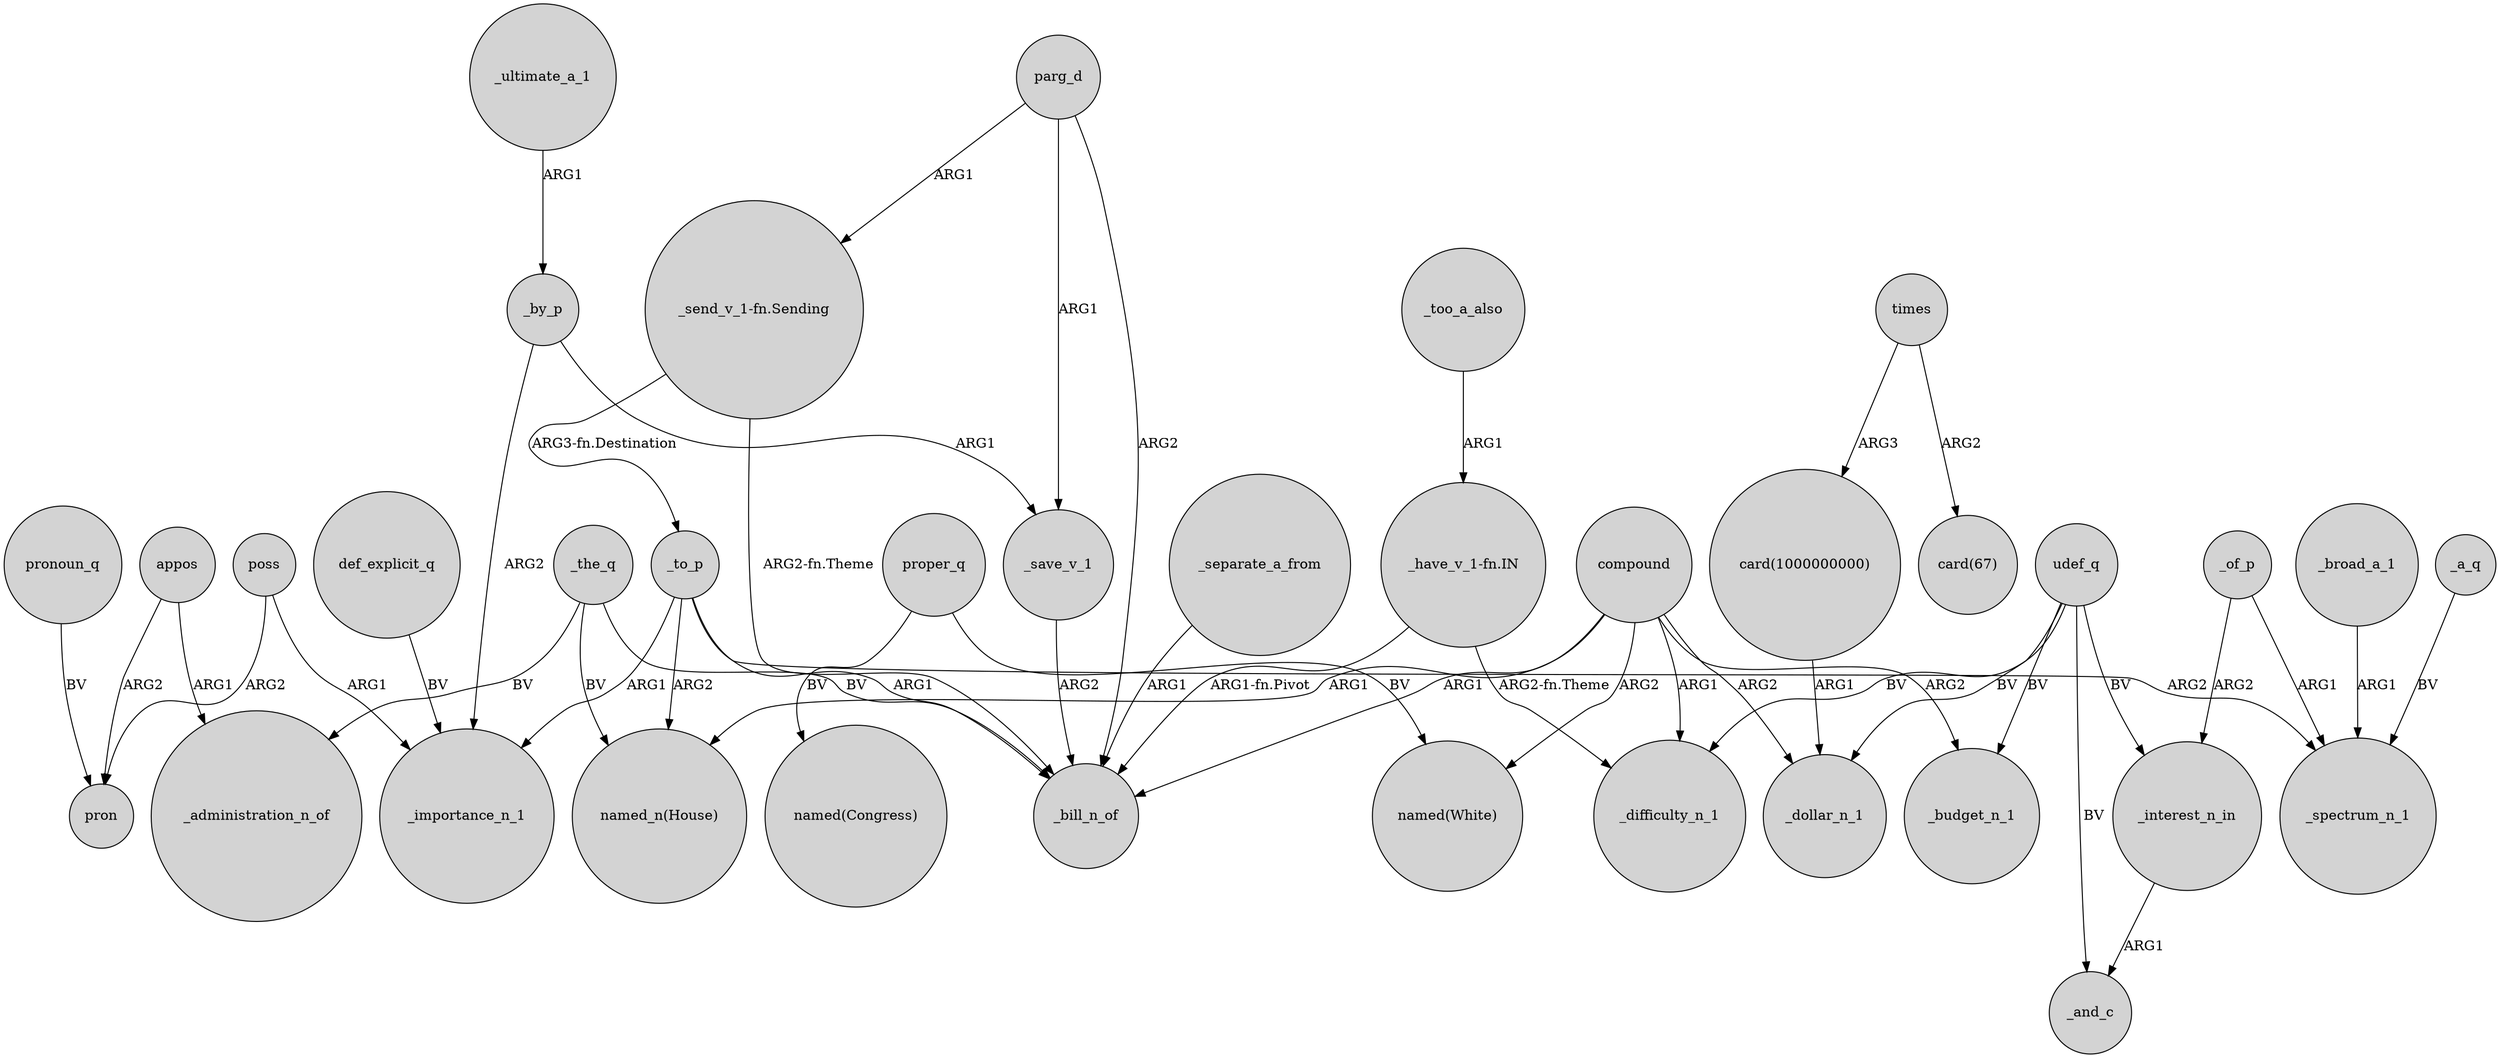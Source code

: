 digraph {
	node [shape=circle style=filled]
	_the_q -> _bill_n_of [label=BV]
	_too_a_also -> "_have_v_1-fn.IN" [label=ARG1]
	appos -> pron [label=ARG2]
	_separate_a_from -> _bill_n_of [label=ARG1]
	compound -> _bill_n_of [label=ARG1]
	poss -> pron [label=ARG2]
	compound -> _difficulty_n_1 [label=ARG1]
	_of_p -> _interest_n_in [label=ARG2]
	times -> "card(67)" [label=ARG2]
	def_explicit_q -> _importance_n_1 [label=BV]
	compound -> "named(White)" [label=ARG2]
	udef_q -> _difficulty_n_1 [label=BV]
	_save_v_1 -> _bill_n_of [label=ARG2]
	_a_q -> _spectrum_n_1 [label=BV]
	_by_p -> _importance_n_1 [label=ARG2]
	appos -> _administration_n_of [label=ARG1]
	udef_q -> _interest_n_in [label=BV]
	compound -> "named_n(House)" [label=ARG1]
	parg_d -> _bill_n_of [label=ARG2]
	_the_q -> "named_n(House)" [label=BV]
	compound -> _budget_n_1 [label=ARG2]
	_interest_n_in -> _and_c [label=ARG1]
	proper_q -> "named(Congress)" [label=BV]
	times -> "card(1000000000)" [label=ARG3]
	_to_p -> _bill_n_of [label=ARG1]
	"_have_v_1-fn.IN" -> _difficulty_n_1 [label="ARG2-fn.Theme"]
	proper_q -> "named(White)" [label=BV]
	pronoun_q -> pron [label=BV]
	_ultimate_a_1 -> _by_p [label=ARG1]
	_to_p -> _spectrum_n_1 [label=ARG2]
	"_send_v_1-fn.Sending" -> _bill_n_of [label="ARG2-fn.Theme"]
	udef_q -> _budget_n_1 [label=BV]
	"_send_v_1-fn.Sending" -> _to_p [label="ARG3-fn.Destination"]
	_to_p -> _importance_n_1 [label=ARG1]
	poss -> _importance_n_1 [label=ARG1]
	parg_d -> _save_v_1 [label=ARG1]
	_to_p -> "named_n(House)" [label=ARG2]
	parg_d -> "_send_v_1-fn.Sending" [label=ARG1]
	_broad_a_1 -> _spectrum_n_1 [label=ARG1]
	"card(1000000000)" -> _dollar_n_1 [label=ARG1]
	_the_q -> _administration_n_of [label=BV]
	compound -> _dollar_n_1 [label=ARG2]
	_by_p -> _save_v_1 [label=ARG1]
	"_have_v_1-fn.IN" -> _bill_n_of [label="ARG1-fn.Pivot"]
	udef_q -> _and_c [label=BV]
	_of_p -> _spectrum_n_1 [label=ARG1]
	udef_q -> _dollar_n_1 [label=BV]
}
